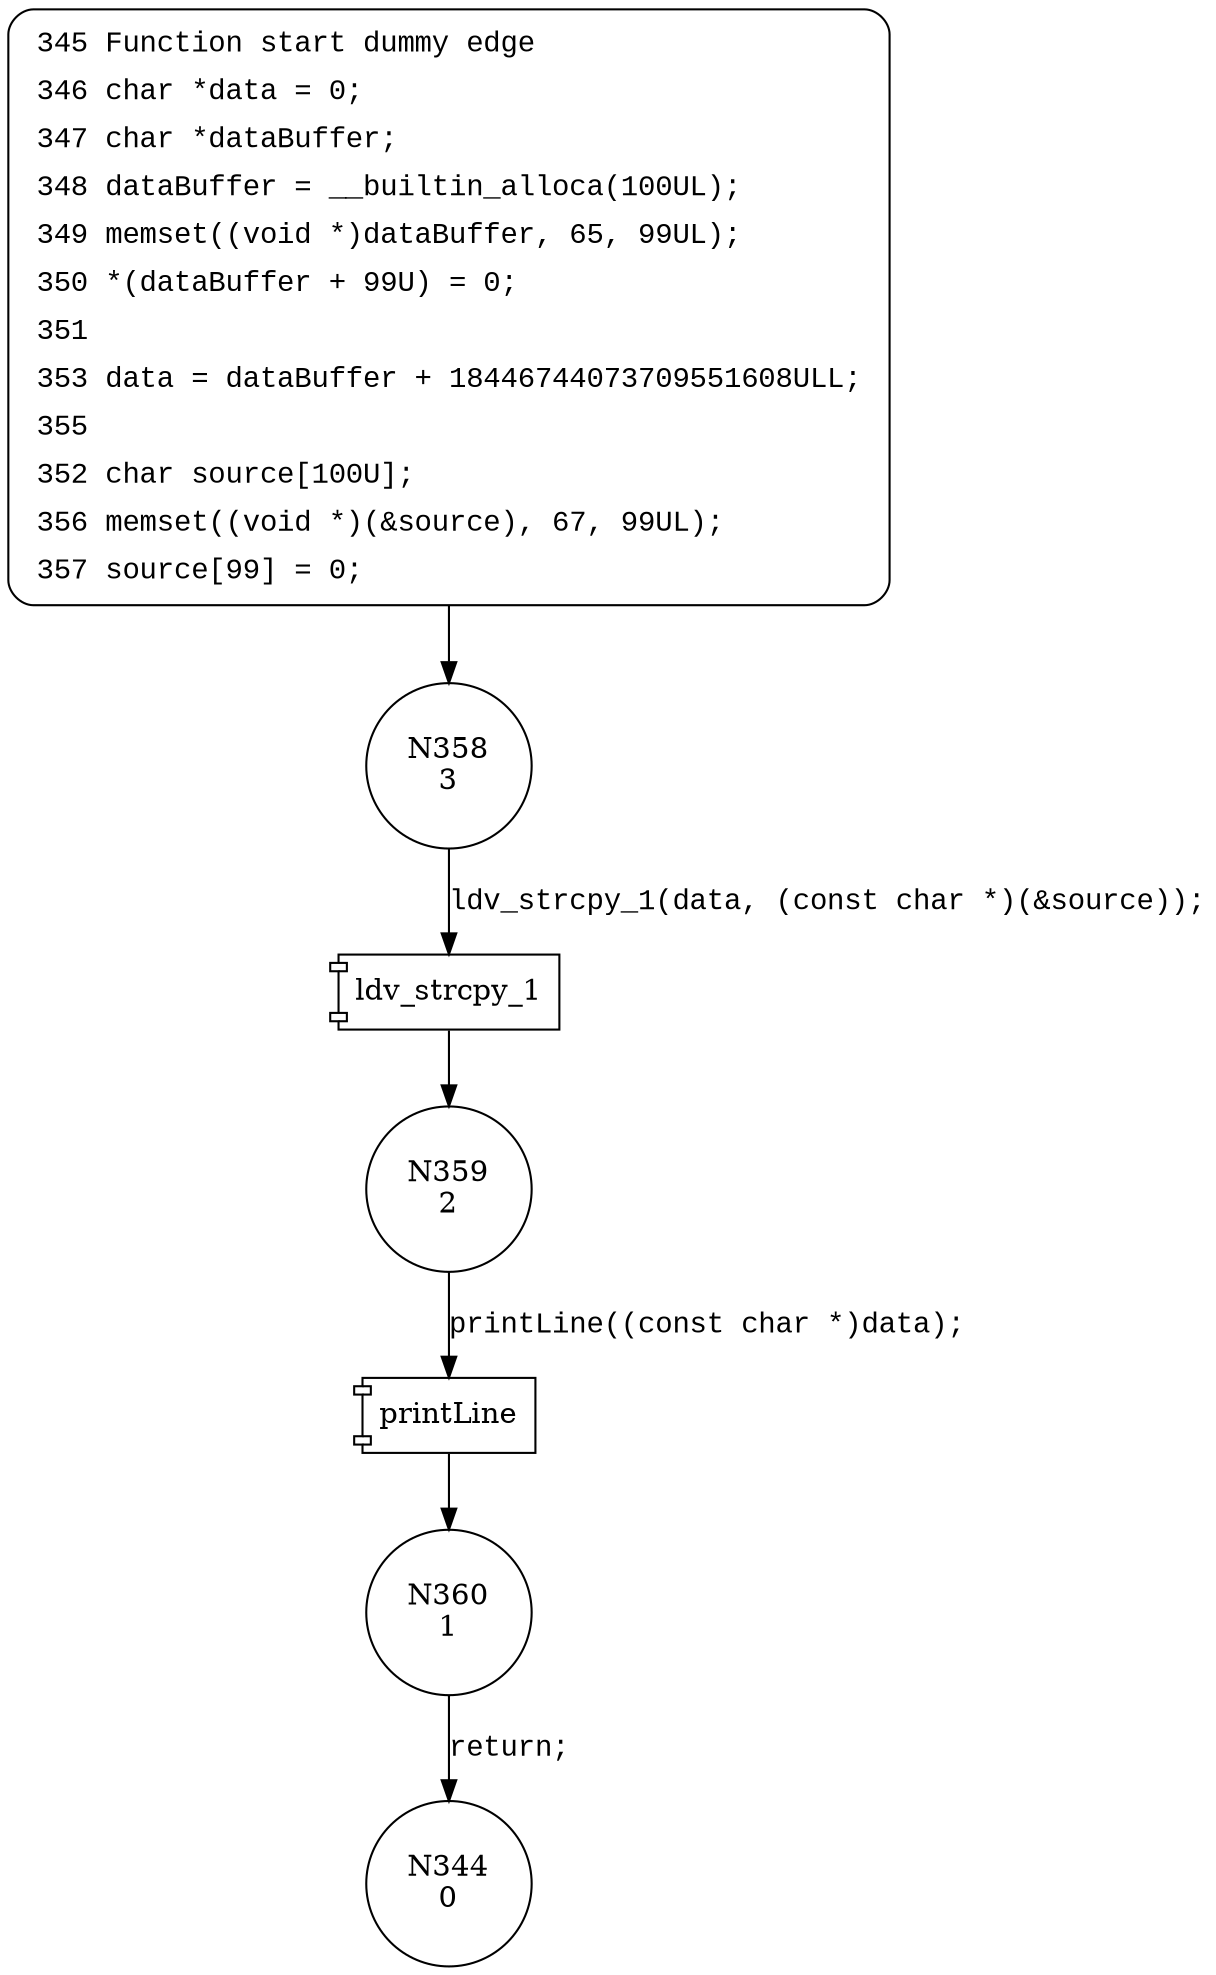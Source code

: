 digraph CWE124_Buffer_Underwrite__char_alloca_cpy_13_bad {
358 [shape="circle" label="N358\n3"]
359 [shape="circle" label="N359\n2"]
360 [shape="circle" label="N360\n1"]
344 [shape="circle" label="N344\n0"]
345 [style="filled,bold" penwidth="1" fillcolor="white" fontname="Courier New" shape="Mrecord" label=<<table border="0" cellborder="0" cellpadding="3" bgcolor="white"><tr><td align="right">345</td><td align="left">Function start dummy edge</td></tr><tr><td align="right">346</td><td align="left">char *data = 0;</td></tr><tr><td align="right">347</td><td align="left">char *dataBuffer;</td></tr><tr><td align="right">348</td><td align="left">dataBuffer = __builtin_alloca(100UL);</td></tr><tr><td align="right">349</td><td align="left">memset((void *)dataBuffer, 65, 99UL);</td></tr><tr><td align="right">350</td><td align="left">*(dataBuffer + 99U) = 0;</td></tr><tr><td align="right">351</td><td align="left"></td></tr><tr><td align="right">353</td><td align="left">data = dataBuffer + 18446744073709551608ULL;</td></tr><tr><td align="right">355</td><td align="left"></td></tr><tr><td align="right">352</td><td align="left">char source[100U];</td></tr><tr><td align="right">356</td><td align="left">memset((void *)(&amp;source), 67, 99UL);</td></tr><tr><td align="right">357</td><td align="left">source[99] = 0;</td></tr></table>>]
345 -> 358[label=""]
100026 [shape="component" label="ldv_strcpy_1"]
358 -> 100026 [label="ldv_strcpy_1(data, (const char *)(&source));" fontname="Courier New"]
100026 -> 359 [label="" fontname="Courier New"]
100027 [shape="component" label="printLine"]
359 -> 100027 [label="printLine((const char *)data);" fontname="Courier New"]
100027 -> 360 [label="" fontname="Courier New"]
360 -> 344 [label="return;" fontname="Courier New"]
}
